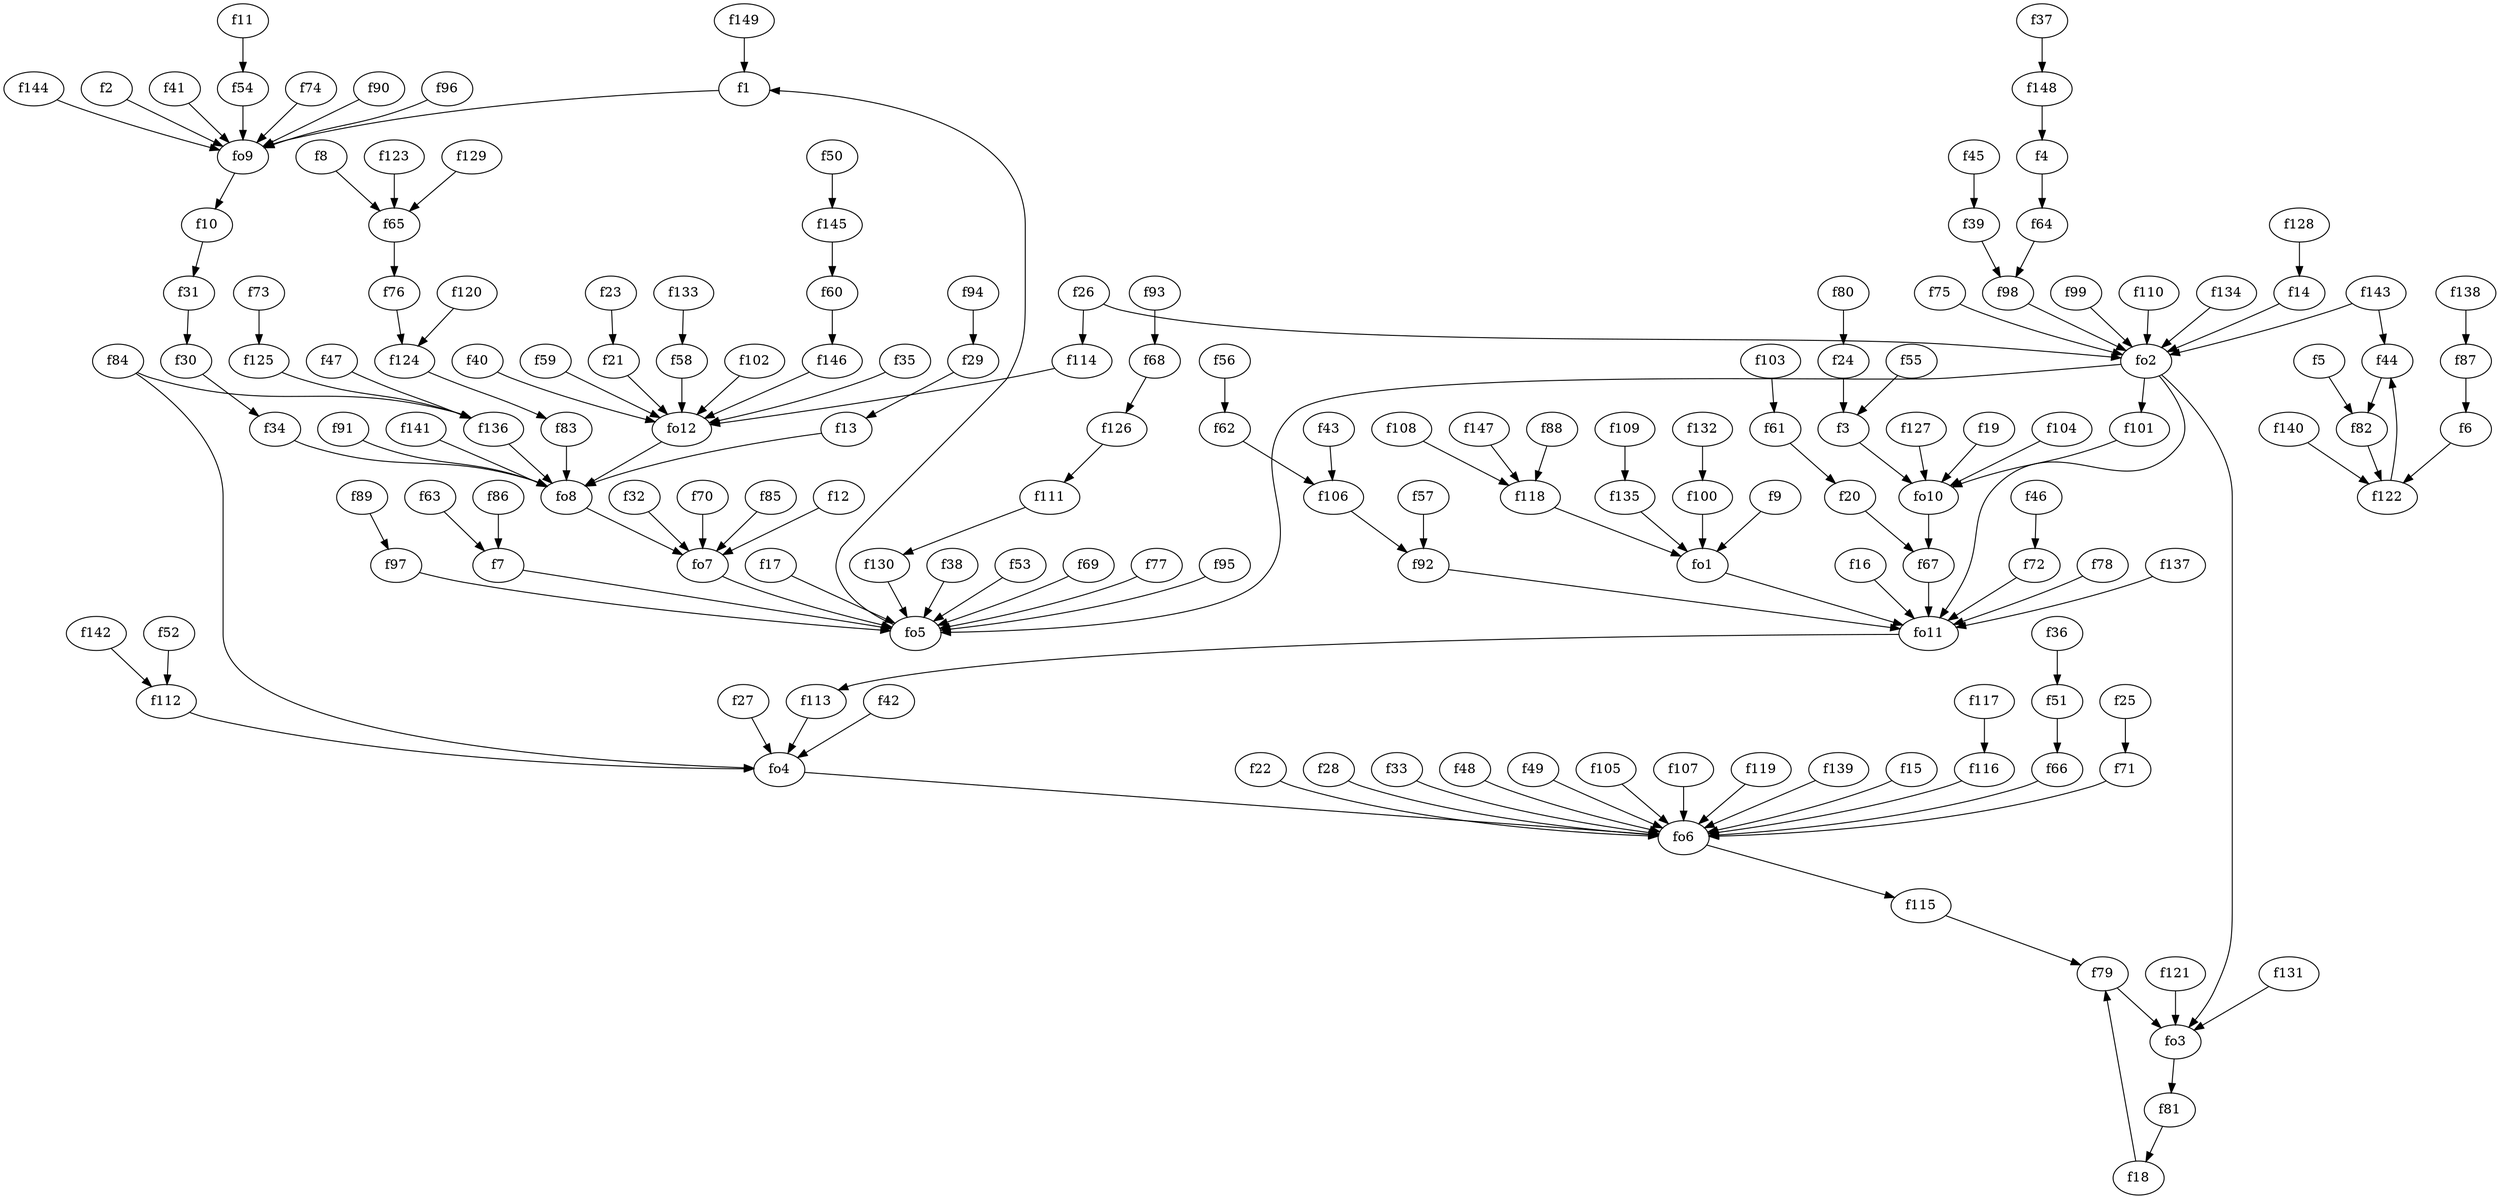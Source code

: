 strict digraph  {
f1;
f2;
f3;
f4;
f5;
f6;
f7;
f8;
f9;
f10;
f11;
f12;
f13;
f14;
f15;
f16;
f17;
f18;
f19;
f20;
f21;
f22;
f23;
f24;
f25;
f26;
f27;
f28;
f29;
f30;
f31;
f32;
f33;
f34;
f35;
f36;
f37;
f38;
f39;
f40;
f41;
f42;
f43;
f44;
f45;
f46;
f47;
f48;
f49;
f50;
f51;
f52;
f53;
f54;
f55;
f56;
f57;
f58;
f59;
f60;
f61;
f62;
f63;
f64;
f65;
f66;
f67;
f68;
f69;
f70;
f71;
f72;
f73;
f74;
f75;
f76;
f77;
f78;
f79;
f80;
f81;
f82;
f83;
f84;
f85;
f86;
f87;
f88;
f89;
f90;
f91;
f92;
f93;
f94;
f95;
f96;
f97;
f98;
f99;
f100;
f101;
f102;
f103;
f104;
f105;
f106;
f107;
f108;
f109;
f110;
f111;
f112;
f113;
f114;
f115;
f116;
f117;
f118;
f119;
f120;
f121;
f122;
f123;
f124;
f125;
f126;
f127;
f128;
f129;
f130;
f131;
f132;
f133;
f134;
f135;
f136;
f137;
f138;
f139;
f140;
f141;
f142;
f143;
f144;
f145;
f146;
f147;
f148;
f149;
fo1;
fo2;
fo3;
fo4;
fo5;
fo6;
fo7;
fo8;
fo9;
fo10;
fo11;
fo12;
f1 -> fo9  [weight=2];
f2 -> fo9  [weight=2];
f3 -> fo10  [weight=2];
f4 -> f64  [weight=2];
f5 -> f82  [weight=2];
f6 -> f122  [weight=2];
f7 -> fo5  [weight=2];
f8 -> f65  [weight=2];
f9 -> fo1  [weight=2];
f10 -> f31  [weight=2];
f11 -> f54  [weight=2];
f12 -> fo7  [weight=2];
f13 -> fo8  [weight=2];
f14 -> fo2  [weight=2];
f15 -> fo6  [weight=2];
f16 -> fo11  [weight=2];
f17 -> fo5  [weight=2];
f18 -> f79  [weight=2];
f19 -> fo10  [weight=2];
f20 -> f67  [weight=2];
f21 -> fo12  [weight=2];
f22 -> fo6  [weight=2];
f23 -> f21  [weight=2];
f24 -> f3  [weight=2];
f25 -> f71  [weight=2];
f26 -> f114  [weight=2];
f26 -> fo2  [weight=2];
f27 -> fo4  [weight=2];
f28 -> fo6  [weight=2];
f29 -> f13  [weight=2];
f30 -> f34  [weight=2];
f31 -> f30  [weight=2];
f32 -> fo7  [weight=2];
f33 -> fo6  [weight=2];
f34 -> fo8  [weight=2];
f35 -> fo12  [weight=2];
f36 -> f51  [weight=2];
f37 -> f148  [weight=2];
f38 -> fo5  [weight=2];
f39 -> f98  [weight=2];
f40 -> fo12  [weight=2];
f41 -> fo9  [weight=2];
f42 -> fo4  [weight=2];
f43 -> f106  [weight=2];
f44 -> f82  [weight=2];
f45 -> f39  [weight=2];
f46 -> f72  [weight=2];
f47 -> f136  [weight=2];
f48 -> fo6  [weight=2];
f49 -> fo6  [weight=2];
f50 -> f145  [weight=2];
f51 -> f66  [weight=2];
f52 -> f112  [weight=2];
f53 -> fo5  [weight=2];
f54 -> fo9  [weight=2];
f55 -> f3  [weight=2];
f56 -> f62  [weight=2];
f57 -> f92  [weight=2];
f58 -> fo12  [weight=2];
f59 -> fo12  [weight=2];
f60 -> f146  [weight=2];
f61 -> f20  [weight=2];
f62 -> f106  [weight=2];
f63 -> f7  [weight=2];
f64 -> f98  [weight=2];
f65 -> f76  [weight=2];
f66 -> fo6  [weight=2];
f67 -> fo11  [weight=2];
f68 -> f126  [weight=2];
f69 -> fo5  [weight=2];
f70 -> fo7  [weight=2];
f71 -> fo6  [weight=2];
f72 -> fo11  [weight=2];
f73 -> f125  [weight=2];
f74 -> fo9  [weight=2];
f75 -> fo2  [weight=2];
f76 -> f124  [weight=2];
f77 -> fo5  [weight=2];
f78 -> fo11  [weight=2];
f79 -> fo3  [weight=2];
f80 -> f24  [weight=2];
f81 -> f18  [weight=2];
f82 -> f122  [weight=2];
f83 -> fo8  [weight=2];
f84 -> f136  [weight=2];
f84 -> fo4  [weight=2];
f85 -> fo7  [weight=2];
f86 -> f7  [weight=2];
f87 -> f6  [weight=2];
f88 -> f118  [weight=2];
f89 -> f97  [weight=2];
f90 -> fo9  [weight=2];
f91 -> fo8  [weight=2];
f92 -> fo11  [weight=2];
f93 -> f68  [weight=2];
f94 -> f29  [weight=2];
f95 -> fo5  [weight=2];
f96 -> fo9  [weight=2];
f97 -> fo5  [weight=2];
f98 -> fo2  [weight=2];
f99 -> fo2  [weight=2];
f100 -> fo1  [weight=2];
f101 -> fo10  [weight=2];
f102 -> fo12  [weight=2];
f103 -> f61  [weight=2];
f104 -> fo10  [weight=2];
f105 -> fo6  [weight=2];
f106 -> f92  [weight=2];
f107 -> fo6  [weight=2];
f108 -> f118  [weight=2];
f109 -> f135  [weight=2];
f110 -> fo2  [weight=2];
f111 -> f130  [weight=2];
f112 -> fo4  [weight=2];
f113 -> fo4  [weight=2];
f114 -> fo12  [weight=2];
f115 -> f79  [weight=2];
f116 -> fo6  [weight=2];
f117 -> f116  [weight=2];
f118 -> fo1  [weight=2];
f119 -> fo6  [weight=2];
f120 -> f124  [weight=2];
f121 -> fo3  [weight=2];
f122 -> f44  [weight=2];
f123 -> f65  [weight=2];
f124 -> f83  [weight=2];
f125 -> f136  [weight=2];
f126 -> f111  [weight=2];
f127 -> fo10  [weight=2];
f128 -> f14  [weight=2];
f129 -> f65  [weight=2];
f130 -> fo5  [weight=2];
f131 -> fo3  [weight=2];
f132 -> f100  [weight=2];
f133 -> f58  [weight=2];
f134 -> fo2  [weight=2];
f135 -> fo1  [weight=2];
f136 -> fo8  [weight=2];
f137 -> fo11  [weight=2];
f138 -> f87  [weight=2];
f139 -> fo6  [weight=2];
f140 -> f122  [weight=2];
f141 -> fo8  [weight=2];
f142 -> f112  [weight=2];
f143 -> fo2  [weight=2];
f143 -> f44  [weight=2];
f144 -> fo9  [weight=2];
f145 -> f60  [weight=2];
f146 -> fo12  [weight=2];
f147 -> f118  [weight=2];
f148 -> f4  [weight=2];
f149 -> f1  [weight=2];
fo1 -> fo11  [weight=2];
fo2 -> f101  [weight=2];
fo2 -> fo3  [weight=2];
fo2 -> fo11  [weight=2];
fo2 -> fo5  [weight=2];
fo3 -> f81  [weight=2];
fo4 -> fo6  [weight=2];
fo5 -> f1  [weight=2];
fo6 -> f115  [weight=2];
fo7 -> fo5  [weight=2];
fo8 -> fo7  [weight=2];
fo9 -> f10  [weight=2];
fo10 -> f67  [weight=2];
fo11 -> f113  [weight=2];
fo12 -> fo8  [weight=2];
}
